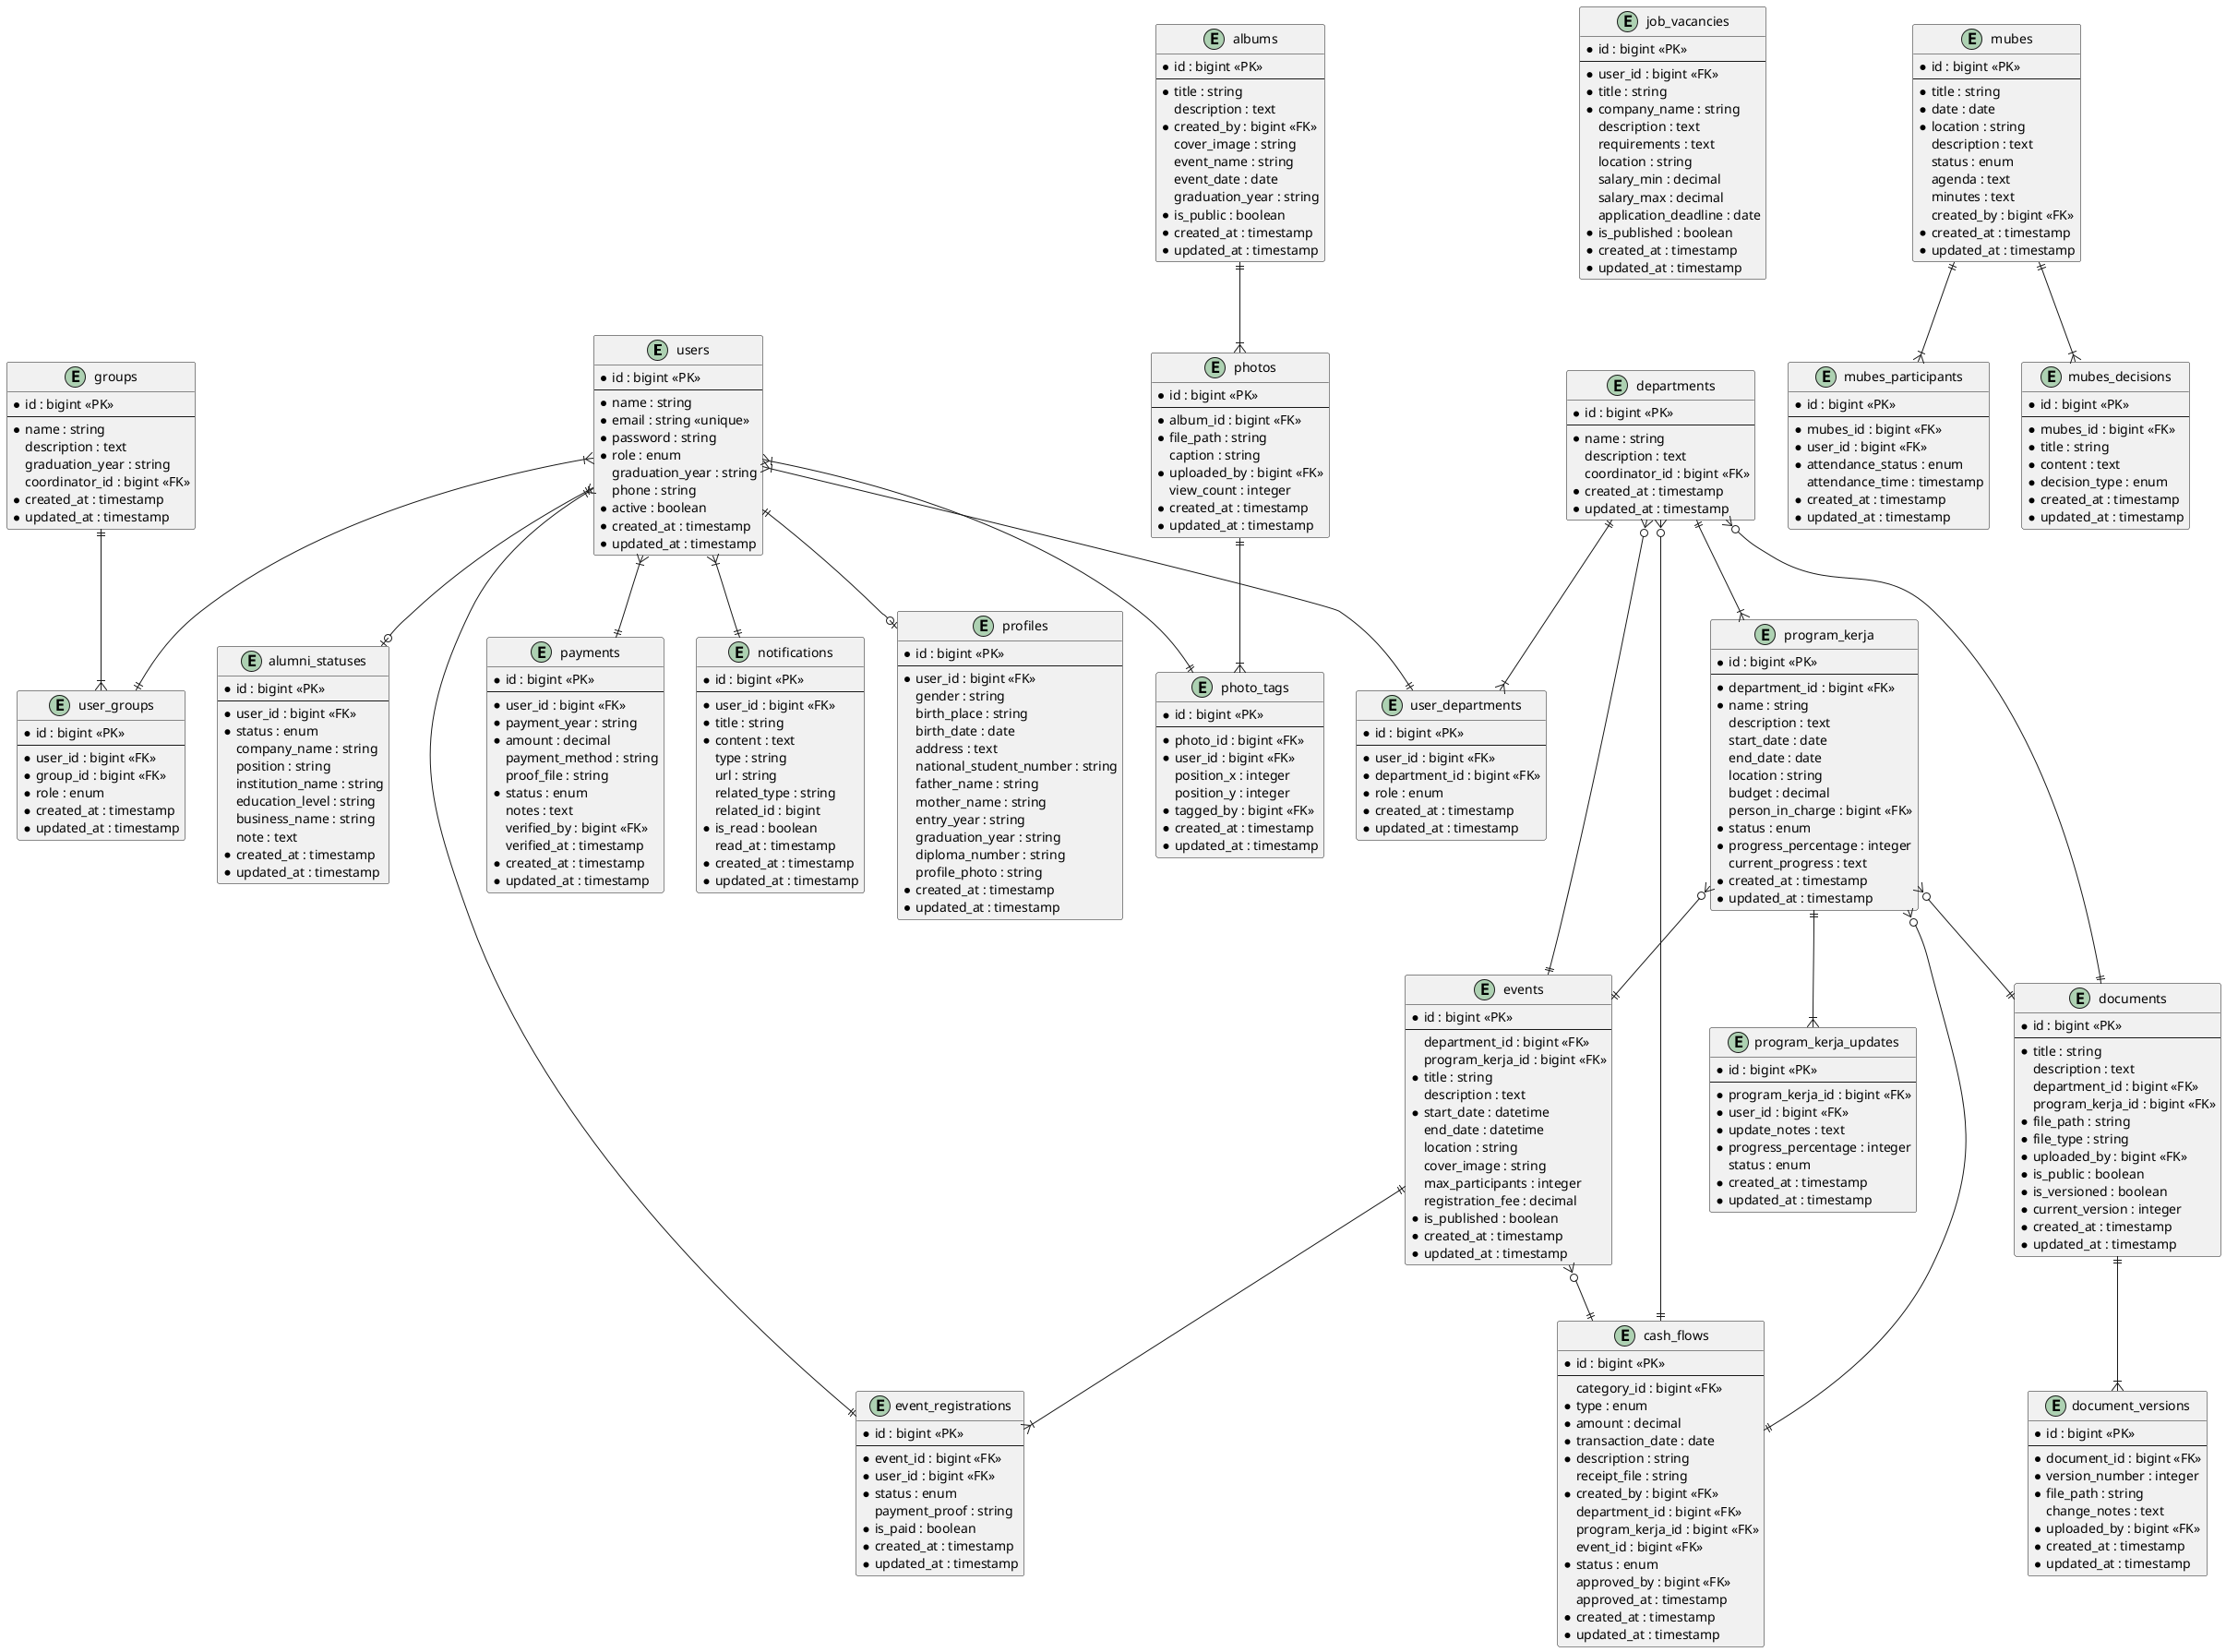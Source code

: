 ```plantuml
@startuml IKA_SMADA_Pangkep_ERD

' Entities

entity "users" as users {
  * id : bigint <<PK>>
  --
  * name : string
  * email : string <<unique>>
  * password : string
  * role : enum
  graduation_year : string
  phone : string
  * active : boolean
  * created_at : timestamp
  * updated_at : timestamp
}

entity "profiles" as profiles {
  * id : bigint <<PK>>
  --
  * user_id : bigint <<FK>>
  gender : string
  birth_place : string
  birth_date : date
  address : text
  national_student_number : string
  father_name : string
  mother_name : string
  entry_year : string
  graduation_year : string
  diploma_number : string
  profile_photo : string
  * created_at : timestamp
  * updated_at : timestamp
}

entity "alumni_statuses" as alumniStatuses {
  * id : bigint <<PK>>
  --
  * user_id : bigint <<FK>>
  * status : enum
  company_name : string
  position : string
  institution_name : string
  education_level : string
  business_name : string
  note : text
  * created_at : timestamp
  * updated_at : timestamp
}

entity "departments" as departments {
  * id : bigint <<PK>>
  --
  * name : string
  description : text
  coordinator_id : bigint <<FK>>
  * created_at : timestamp
  * updated_at : timestamp
}

entity "user_departments" as userDepartments {
  * id : bigint <<PK>>
  --
  * user_id : bigint <<FK>>
  * department_id : bigint <<FK>>
  * role : enum
  * created_at : timestamp
  * updated_at : timestamp
}

entity "program_kerja" as programKerja {
  * id : bigint <<PK>>
  --
  * department_id : bigint <<FK>>
  * name : string
  description : text
  start_date : date
  end_date : date
  location : string
  budget : decimal
  person_in_charge : bigint <<FK>>
  * status : enum
  * progress_percentage : integer
  current_progress : text
  * created_at : timestamp
  * updated_at : timestamp
}

entity "program_kerja_updates" as programUpdates {
  * id : bigint <<PK>>
  --
  * program_kerja_id : bigint <<FK>>
  * user_id : bigint <<FK>>
  * update_notes : text
  * progress_percentage : integer
  status : enum
  * created_at : timestamp
  * updated_at : timestamp
}

entity "groups" as groups {
  * id : bigint <<PK>>
  --
  * name : string
  description : text
  graduation_year : string
  coordinator_id : bigint <<FK>>
  * created_at : timestamp
  * updated_at : timestamp
}

entity "user_groups" as userGroups {
  * id : bigint <<PK>>
  --
  * user_id : bigint <<FK>>
  * group_id : bigint <<FK>>
  * role : enum
  * created_at : timestamp
  * updated_at : timestamp
}

entity "events" as events {
  * id : bigint <<PK>>
  --
  department_id : bigint <<FK>>
  program_kerja_id : bigint <<FK>>
  * title : string
  description : text
  * start_date : datetime
  end_date : datetime
  location : string
  cover_image : string
  max_participants : integer
  registration_fee : decimal
  * is_published : boolean
  * created_at : timestamp
  * updated_at : timestamp
}

entity "event_registrations" as eventRegistrations {
  * id : bigint <<PK>>
  --
  * event_id : bigint <<FK>>
  * user_id : bigint <<FK>>
  * status : enum
  payment_proof : string
  * is_paid : boolean
  * created_at : timestamp
  * updated_at : timestamp
}

entity "job_vacancies" as jobVacancies {
  * id : bigint <<PK>>
  --
  * user_id : bigint <<FK>>
  * title : string
  * company_name : string
  description : text
  requirements : text
  location : string
  salary_min : decimal
  salary_max : decimal
  application_deadline : date
  * is_published : boolean
  * created_at : timestamp
  * updated_at : timestamp
}

entity "payments" as payments {
  * id : bigint <<PK>>
  --
  * user_id : bigint <<FK>>
  * payment_year : string
  * amount : decimal
  payment_method : string
  proof_file : string
  * status : enum
  notes : text
  verified_by : bigint <<FK>>
  verified_at : timestamp
  * created_at : timestamp
  * updated_at : timestamp
}

entity "cash_flows" as cashFlows {
  * id : bigint <<PK>>
  --
  category_id : bigint <<FK>>
  * type : enum
  * amount : decimal
  * transaction_date : date
  * description : string
  receipt_file : string
  * created_by : bigint <<FK>>
  department_id : bigint <<FK>>
  program_kerja_id : bigint <<FK>>
  event_id : bigint <<FK>>
  * status : enum
  approved_by : bigint <<FK>>
  approved_at : timestamp
  * created_at : timestamp
  * updated_at : timestamp
}

entity "albums" as albums {
  * id : bigint <<PK>>
  --
  * title : string
  description : text
  * created_by : bigint <<FK>>
  cover_image : string
  event_name : string
  event_date : date
  graduation_year : string
  * is_public : boolean
  * created_at : timestamp
  * updated_at : timestamp
}

entity "photos" as photos {
  * id : bigint <<PK>>
  --
  * album_id : bigint <<FK>>
  * file_path : string
  caption : string
  * uploaded_by : bigint <<FK>>
  view_count : integer
  * created_at : timestamp
  * updated_at : timestamp
}

entity "photo_tags" as photoTags {
  * id : bigint <<PK>>
  --
  * photo_id : bigint <<FK>>
  * user_id : bigint <<FK>>
  position_x : integer
  position_y : integer
  * tagged_by : bigint <<FK>>
  * created_at : timestamp
  * updated_at : timestamp
}

entity "documents" as documents {
  * id : bigint <<PK>>
  --
  * title : string
  description : text
  department_id : bigint <<FK>>
  program_kerja_id : bigint <<FK>>
  * file_path : string
  * file_type : string
  * uploaded_by : bigint <<FK>>
  * is_public : boolean
  * is_versioned : boolean
  * current_version : integer
  * created_at : timestamp
  * updated_at : timestamp
}

entity "document_versions" as documentVersions {
  * id : bigint <<PK>>
  --
  * document_id : bigint <<FK>>
  * version_number : integer
  * file_path : string
  change_notes : text
  * uploaded_by : bigint <<FK>>
  * created_at : timestamp
  * updated_at : timestamp
}

entity "notifications" as notifications {
  * id : bigint <<PK>>
  --
  * user_id : bigint <<FK>>
  * title : string
  * content : text
  type : string
  url : string
  related_type : string
  related_id : bigint
  * is_read : boolean
  read_at : timestamp
  * created_at : timestamp
  * updated_at : timestamp
}

entity "mubes" as mubes {
  * id : bigint <<PK>>
  --
  * title : string
  * date : date
  * location : string
  description : text
  status : enum
  agenda : text
  minutes : text
  created_by : bigint <<FK>>
  * created_at : timestamp
  * updated_at : timestamp
}

entity "mubes_participants" as mubesParticipants {
  * id : bigint <<PK>>
  --
  * mubes_id : bigint <<FK>>
  * user_id : bigint <<FK>>
  * attendance_status : enum
  attendance_time : timestamp
  * created_at : timestamp
  * updated_at : timestamp
}

entity "mubes_decisions" as mubesDecisions {
  * id : bigint <<PK>>
  --
  * mubes_id : bigint <<FK>>
  * title : string
  * content : text
  * decision_type : enum
  * created_at : timestamp
  * updated_at : timestamp
}

' Relationships

users ||--o| profiles
users ||--o| alumniStatuses
users }|--|| userGroups
users }|--|| userDepartments
users }|--|| eventRegistrations
users }|--|| payments
users }|--|| notifications
users }|--|| photoTags

departments ||--|{ userDepartments
departments ||--|{ programKerja
departments }o--|| events
departments }o--|| documents
departments }o--|| cashFlows

groups ||--|{ userGroups

events ||--|{ eventRegistrations
events }o--|| cashFlows

programKerja ||--|{ programUpdates
programKerja }o--|| events
programKerja }o--|| documents
programKerja }o--|| cashFlows

albums ||--|{ photos

photos ||--|{ photoTags

documents ||--|{ documentVersions

mubes ||--|{ mubesParticipants
mubes ||--|{ mubesDecisions

@enduml
```